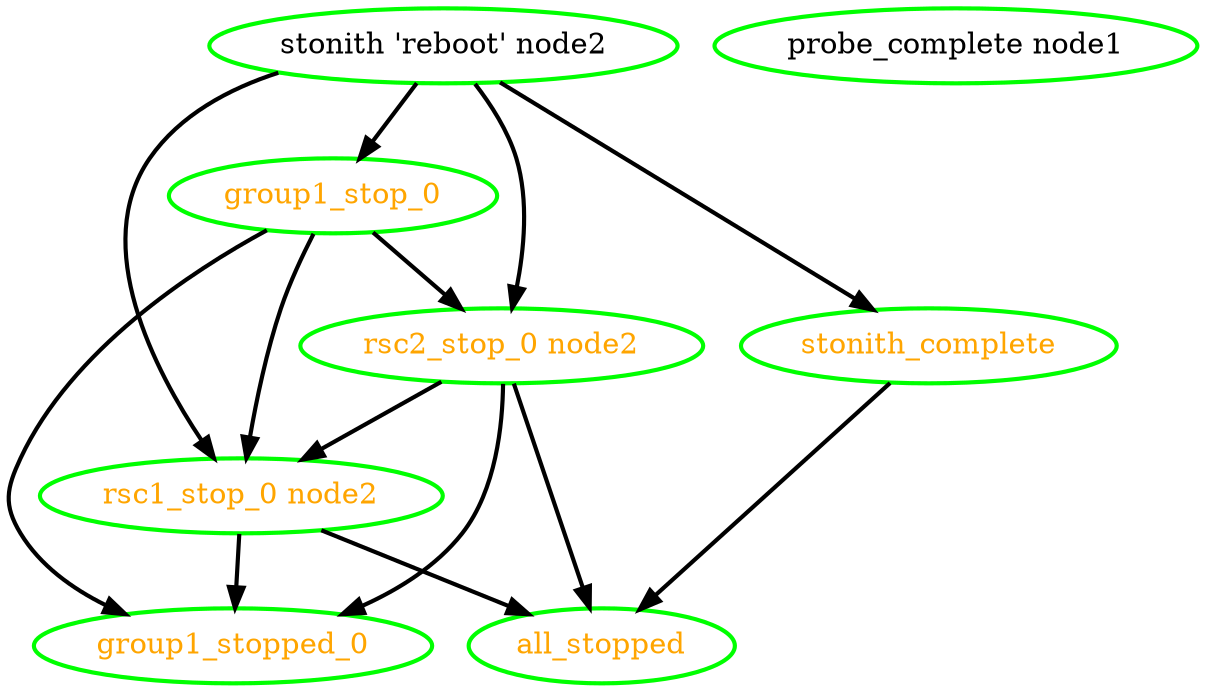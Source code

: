 digraph "g" {
"all_stopped" [ style=bold color="green" fontcolor="orange" ]
"group1_stop_0" -> "group1_stopped_0" [ style = bold]
"group1_stop_0" -> "rsc1_stop_0 node2" [ style = bold]
"group1_stop_0" -> "rsc2_stop_0 node2" [ style = bold]
"group1_stop_0" [ style=bold color="green" fontcolor="orange" ]
"group1_stopped_0" [ style=bold color="green" fontcolor="orange" ]
"probe_complete node1" [ style=bold color="green" fontcolor="black" ]
"rsc1_stop_0 node2" -> "all_stopped" [ style = bold]
"rsc1_stop_0 node2" -> "group1_stopped_0" [ style = bold]
"rsc1_stop_0 node2" [ style=bold color="green" fontcolor="orange" ]
"rsc2_stop_0 node2" -> "all_stopped" [ style = bold]
"rsc2_stop_0 node2" -> "group1_stopped_0" [ style = bold]
"rsc2_stop_0 node2" -> "rsc1_stop_0 node2" [ style = bold]
"rsc2_stop_0 node2" [ style=bold color="green" fontcolor="orange" ]
"stonith 'reboot' node2" -> "group1_stop_0" [ style = bold]
"stonith 'reboot' node2" -> "rsc1_stop_0 node2" [ style = bold]
"stonith 'reboot' node2" -> "rsc2_stop_0 node2" [ style = bold]
"stonith 'reboot' node2" -> "stonith_complete" [ style = bold]
"stonith 'reboot' node2" [ style=bold color="green" fontcolor="black"]
"stonith_complete" -> "all_stopped" [ style = bold]
"stonith_complete" [ style=bold color="green" fontcolor="orange" ]
}
